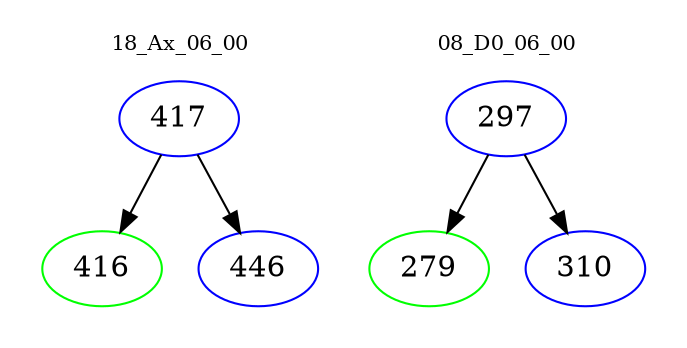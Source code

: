digraph{
subgraph cluster_0 {
color = white
label = "18_Ax_06_00";
fontsize=10;
T0_417 [label="417", color="blue"]
T0_417 -> T0_416 [color="black"]
T0_416 [label="416", color="green"]
T0_417 -> T0_446 [color="black"]
T0_446 [label="446", color="blue"]
}
subgraph cluster_1 {
color = white
label = "08_D0_06_00";
fontsize=10;
T1_297 [label="297", color="blue"]
T1_297 -> T1_279 [color="black"]
T1_279 [label="279", color="green"]
T1_297 -> T1_310 [color="black"]
T1_310 [label="310", color="blue"]
}
}
